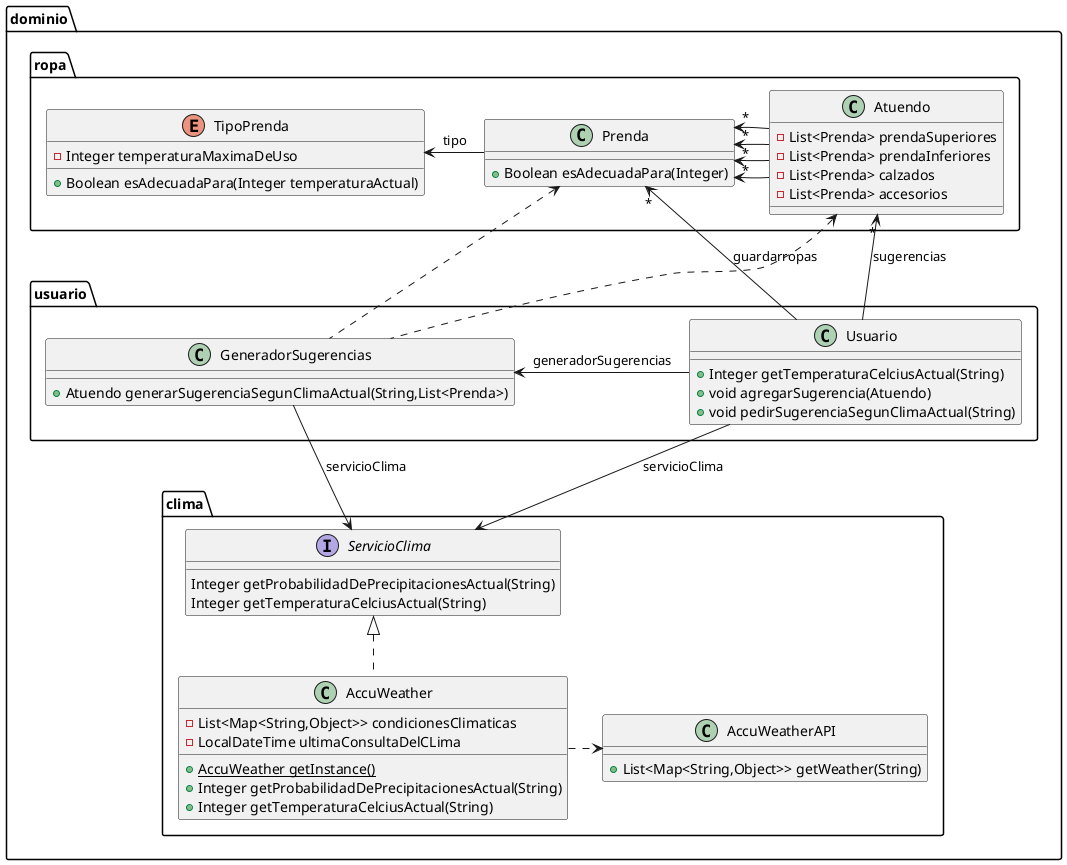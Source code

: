 @startuml
class dominio.clima.AccuWeatherAPI {
+ List<Map<String,Object>> getWeather(String)
}
class dominio.usuario.Usuario {
+ Integer getTemperaturaCelciusActual(String)
+ void agregarSugerencia(Atuendo)
+ void pedirSugerenciaSegunClimaActual(String)
}
class dominio.clima.AccuWeather {
- List<Map<String,Object>> condicionesClimaticas
- LocalDateTime ultimaConsultaDelCLima
+ {static} AccuWeather getInstance()
+ Integer getProbabilidadDePrecipitacionesActual(String)
+ Integer getTemperaturaCelciusActual(String)
}
class dominio.usuario.GeneradorSugerencias {
+ Atuendo generarSugerenciaSegunClimaActual(String,List<Prenda>)
}
interface dominio.clima.ServicioClima {
Integer getProbabilidadDePrecipitacionesActual(String)
Integer getTemperaturaCelciusActual(String)
}
class dominio.ropa.Prenda {
+ Boolean esAdecuadaPara(Integer)
}
class dominio.ropa.Atuendo {
- List<Prenda> prendaSuperiores
- List<Prenda> prendaInferiores
- List<Prenda> calzados
- List<Prenda> accesorios
}
enum dominio.ropa.TipoPrenda {
- Integer temperaturaMaximaDeUso
+ Boolean esAdecuadaPara(Integer temperaturaActual)
}

dominio.ropa.TipoPrenda <--right dominio.ropa.Prenda: tipo

dominio.ropa.Prenda "*" <--right dominio.ropa.Atuendo
dominio.ropa.Prenda "*" <-- dominio.ropa.Atuendo
dominio.ropa.Prenda "*" <-- dominio.ropa.Atuendo
dominio.ropa.Prenda "*" <-- dominio.ropa.Atuendo

dominio.ropa.Prenda "*" <-- dominio.usuario.Usuario: guardarropas
dominio.ropa.Atuendo "*" <-- dominio.usuario.Usuario: sugerencias
dominio.usuario.GeneradorSugerencias <--right dominio.usuario.Usuario: generadorSugerencias
dominio.clima.ServicioClima <--up dominio.usuario.Usuario: servicioClima
dominio.clima.ServicioClima <--up dominio.usuario.GeneradorSugerencias: servicioClima
dominio.ropa.Atuendo <.. dominio.usuario.GeneradorSugerencias
dominio.ropa.Prenda <.. dominio.usuario.GeneradorSugerencias

dominio.clima.ServicioClima <|.. dominio.clima.AccuWeather
dominio.clima.AccuWeatherAPI <..left dominio.clima.AccuWeather

@enduml